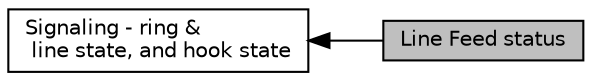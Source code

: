 digraph "Line Feed status"
{
  edge [fontname="Helvetica",fontsize="10",labelfontname="Helvetica",labelfontsize="10"];
  node [fontname="Helvetica",fontsize="10",shape=record];
  rankdir=LR;
  Node0 [label="Line Feed status",height=0.2,width=0.4,color="black", fillcolor="grey75", style="filled", fontcolor="black"];
  Node1 [label="Signaling - ring &\l line state, and hook state",height=0.2,width=0.4,color="black", fillcolor="white", style="filled",URL="$group___s_i_g_n_a_l_i_n_g.html"];
  Node1->Node0 [shape=plaintext, dir="back", style="solid"];
}
